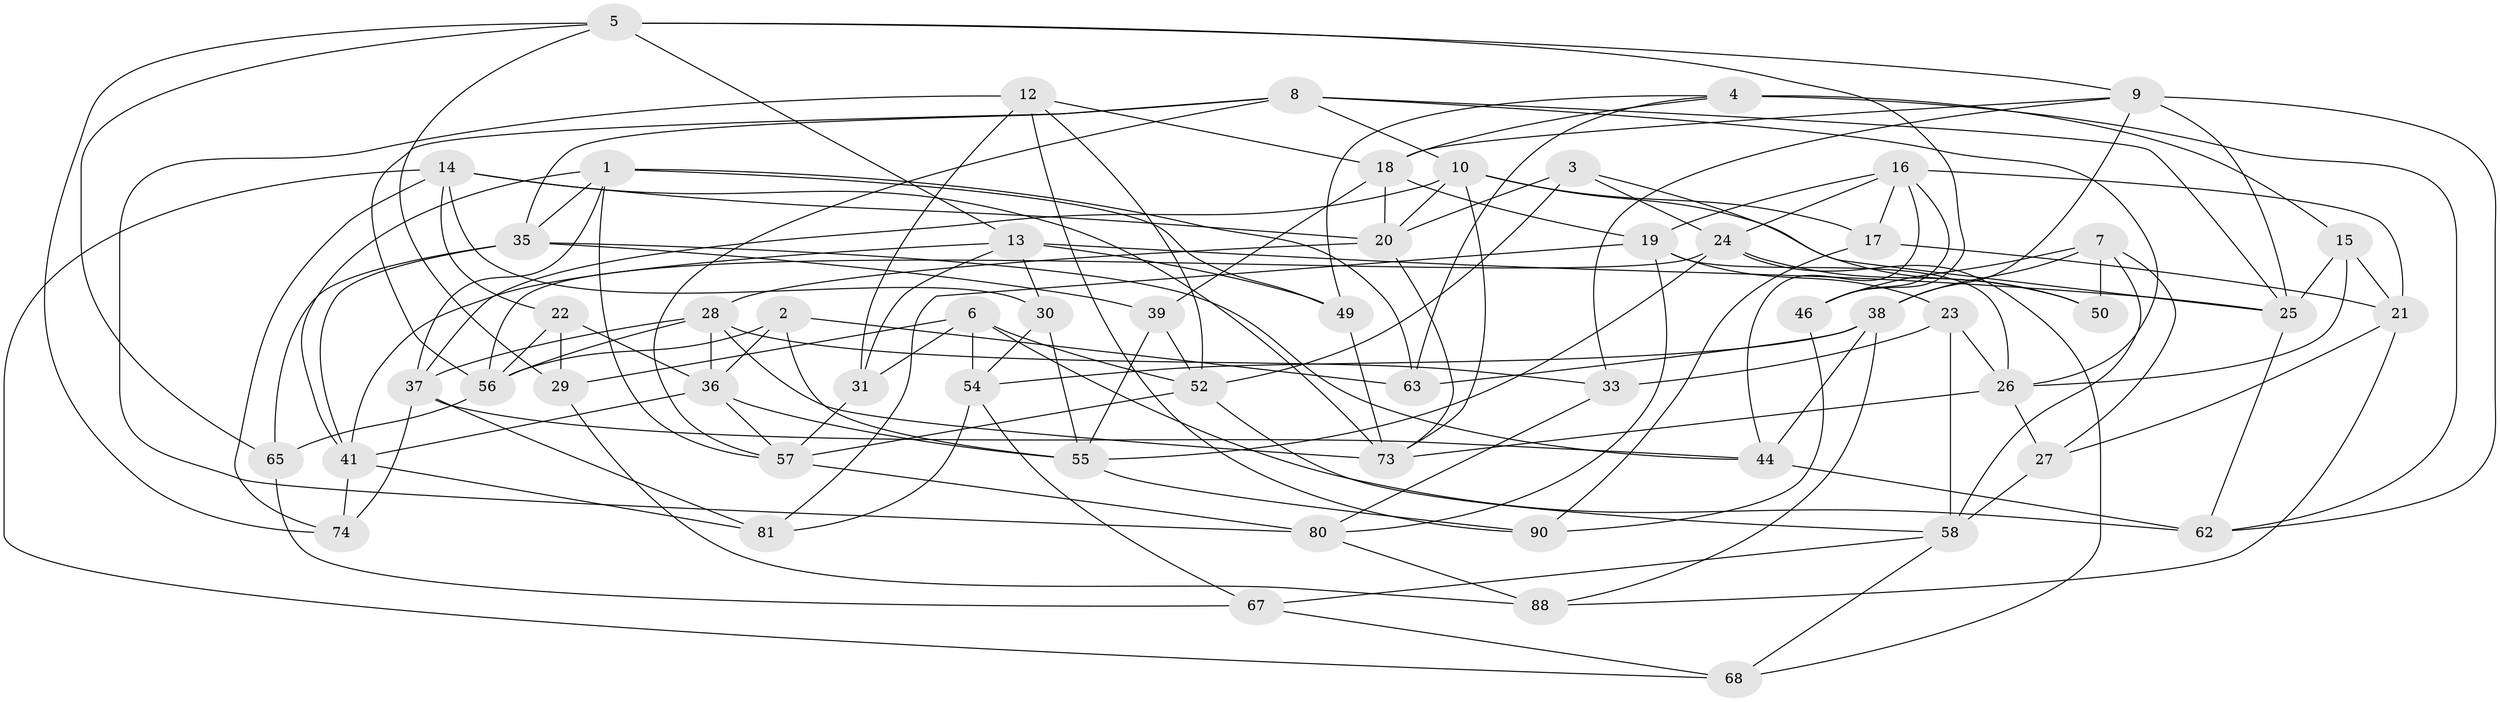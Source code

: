 // Generated by graph-tools (version 1.1) at 2025/52/02/27/25 19:52:34]
// undirected, 58 vertices, 146 edges
graph export_dot {
graph [start="1"]
  node [color=gray90,style=filled];
  1 [super="+40"];
  2;
  3;
  4 [super="+91"];
  5 [super="+11"];
  6 [super="+69"];
  7 [super="+93"];
  8 [super="+59"];
  9 [super="+48"];
  10 [super="+77"];
  12 [super="+64"];
  13 [super="+32"];
  14 [super="+42"];
  15 [super="+53"];
  16 [super="+71"];
  17;
  18 [super="+43"];
  19 [super="+34"];
  20 [super="+47"];
  21 [super="+45"];
  22;
  23;
  24 [super="+89"];
  25 [super="+72"];
  26 [super="+61"];
  27;
  28 [super="+83"];
  29;
  30;
  31;
  33;
  35 [super="+51"];
  36 [super="+76"];
  37 [super="+60"];
  38 [super="+84"];
  39;
  41 [super="+86"];
  44 [super="+79"];
  46;
  49;
  50;
  52 [super="+66"];
  54 [super="+85"];
  55 [super="+82"];
  56 [super="+75"];
  57 [super="+78"];
  58 [super="+87"];
  62 [super="+70"];
  63;
  65;
  67;
  68;
  73 [super="+92"];
  74;
  80 [super="+94"];
  81;
  88;
  90;
  1 -- 49;
  1 -- 63;
  1 -- 41;
  1 -- 35;
  1 -- 37;
  1 -- 57;
  2 -- 55;
  2 -- 36;
  2 -- 63;
  2 -- 56;
  3 -- 24;
  3 -- 20;
  3 -- 50;
  3 -- 52;
  4 -- 49;
  4 -- 63;
  4 -- 15 [weight=2];
  4 -- 62;
  4 -- 18;
  5 -- 65;
  5 -- 9;
  5 -- 29;
  5 -- 74;
  5 -- 46;
  5 -- 13;
  6 -- 62;
  6 -- 31;
  6 -- 29;
  6 -- 54 [weight=2];
  6 -- 52;
  7 -- 50 [weight=2];
  7 -- 58;
  7 -- 27;
  7 -- 46;
  7 -- 38;
  8 -- 56;
  8 -- 57;
  8 -- 25;
  8 -- 26;
  8 -- 10;
  8 -- 35;
  9 -- 33;
  9 -- 25;
  9 -- 62;
  9 -- 18;
  9 -- 38;
  10 -- 17;
  10 -- 25;
  10 -- 73;
  10 -- 20;
  10 -- 37;
  12 -- 90;
  12 -- 31;
  12 -- 80 [weight=2];
  12 -- 18;
  12 -- 52;
  13 -- 49;
  13 -- 31;
  13 -- 25;
  13 -- 41;
  13 -- 30;
  14 -- 30;
  14 -- 22;
  14 -- 74;
  14 -- 73;
  14 -- 20;
  14 -- 68;
  15 -- 25;
  15 -- 21 [weight=2];
  15 -- 26;
  16 -- 17;
  16 -- 46;
  16 -- 19;
  16 -- 21;
  16 -- 44;
  16 -- 24;
  17 -- 90;
  17 -- 21;
  18 -- 39;
  18 -- 20;
  18 -- 19;
  19 -- 81;
  19 -- 23;
  19 -- 26;
  19 -- 80;
  20 -- 73;
  20 -- 28;
  21 -- 27;
  21 -- 88;
  22 -- 29;
  22 -- 56;
  22 -- 36;
  23 -- 33;
  23 -- 26;
  23 -- 58;
  24 -- 50;
  24 -- 56;
  24 -- 68;
  24 -- 55;
  25 -- 62;
  26 -- 73;
  26 -- 27;
  27 -- 58;
  28 -- 37;
  28 -- 36;
  28 -- 33;
  28 -- 73;
  28 -- 56;
  29 -- 88;
  30 -- 54;
  30 -- 55;
  31 -- 57;
  33 -- 80;
  35 -- 39;
  35 -- 41;
  35 -- 65;
  35 -- 44;
  36 -- 55;
  36 -- 41;
  36 -- 57;
  37 -- 74;
  37 -- 81;
  37 -- 44;
  38 -- 63;
  38 -- 54;
  38 -- 44;
  38 -- 88;
  39 -- 55;
  39 -- 52;
  41 -- 74;
  41 -- 81;
  44 -- 62 [weight=2];
  46 -- 90;
  49 -- 73;
  52 -- 58;
  52 -- 57;
  54 -- 81;
  54 -- 67;
  55 -- 90;
  56 -- 65;
  57 -- 80;
  58 -- 68;
  58 -- 67;
  65 -- 67;
  67 -- 68;
  80 -- 88;
}
